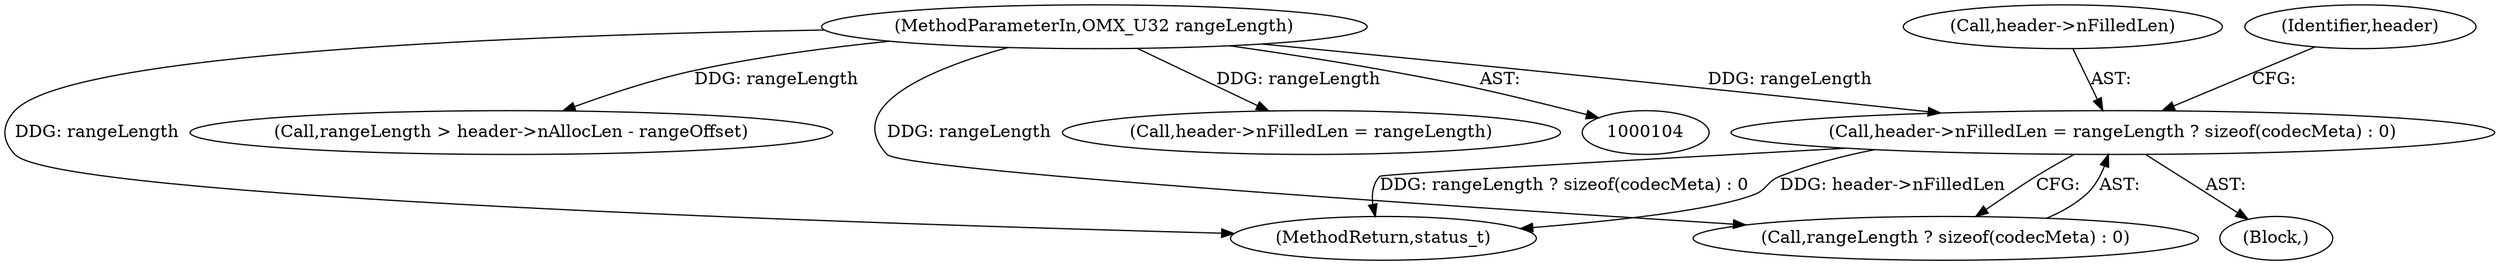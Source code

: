 digraph "0_Android_b351eabb428c7ca85a34513c64601f437923d576_4@API" {
"1000211" [label="(Call,header->nFilledLen = rangeLength ? sizeof(codecMeta) : 0)"];
"1000107" [label="(MethodParameterIn,OMX_U32 rangeLength)"];
"1000279" [label="(MethodReturn,status_t)"];
"1000211" [label="(Call,header->nFilledLen = rangeLength ? sizeof(codecMeta) : 0)"];
"1000212" [label="(Call,header->nFilledLen)"];
"1000215" [label="(Call,rangeLength ? sizeof(codecMeta) : 0)"];
"1000234" [label="(Call,rangeLength > header->nAllocLen - rangeOffset)"];
"1000164" [label="(Block,)"];
"1000107" [label="(MethodParameterIn,OMX_U32 rangeLength)"];
"1000222" [label="(Identifier,header)"];
"1000258" [label="(Call,header->nFilledLen = rangeLength)"];
"1000211" -> "1000164"  [label="AST: "];
"1000211" -> "1000215"  [label="CFG: "];
"1000212" -> "1000211"  [label="AST: "];
"1000215" -> "1000211"  [label="AST: "];
"1000222" -> "1000211"  [label="CFG: "];
"1000211" -> "1000279"  [label="DDG: header->nFilledLen"];
"1000211" -> "1000279"  [label="DDG: rangeLength ? sizeof(codecMeta) : 0"];
"1000107" -> "1000211"  [label="DDG: rangeLength"];
"1000107" -> "1000104"  [label="AST: "];
"1000107" -> "1000279"  [label="DDG: rangeLength"];
"1000107" -> "1000215"  [label="DDG: rangeLength"];
"1000107" -> "1000234"  [label="DDG: rangeLength"];
"1000107" -> "1000258"  [label="DDG: rangeLength"];
}
